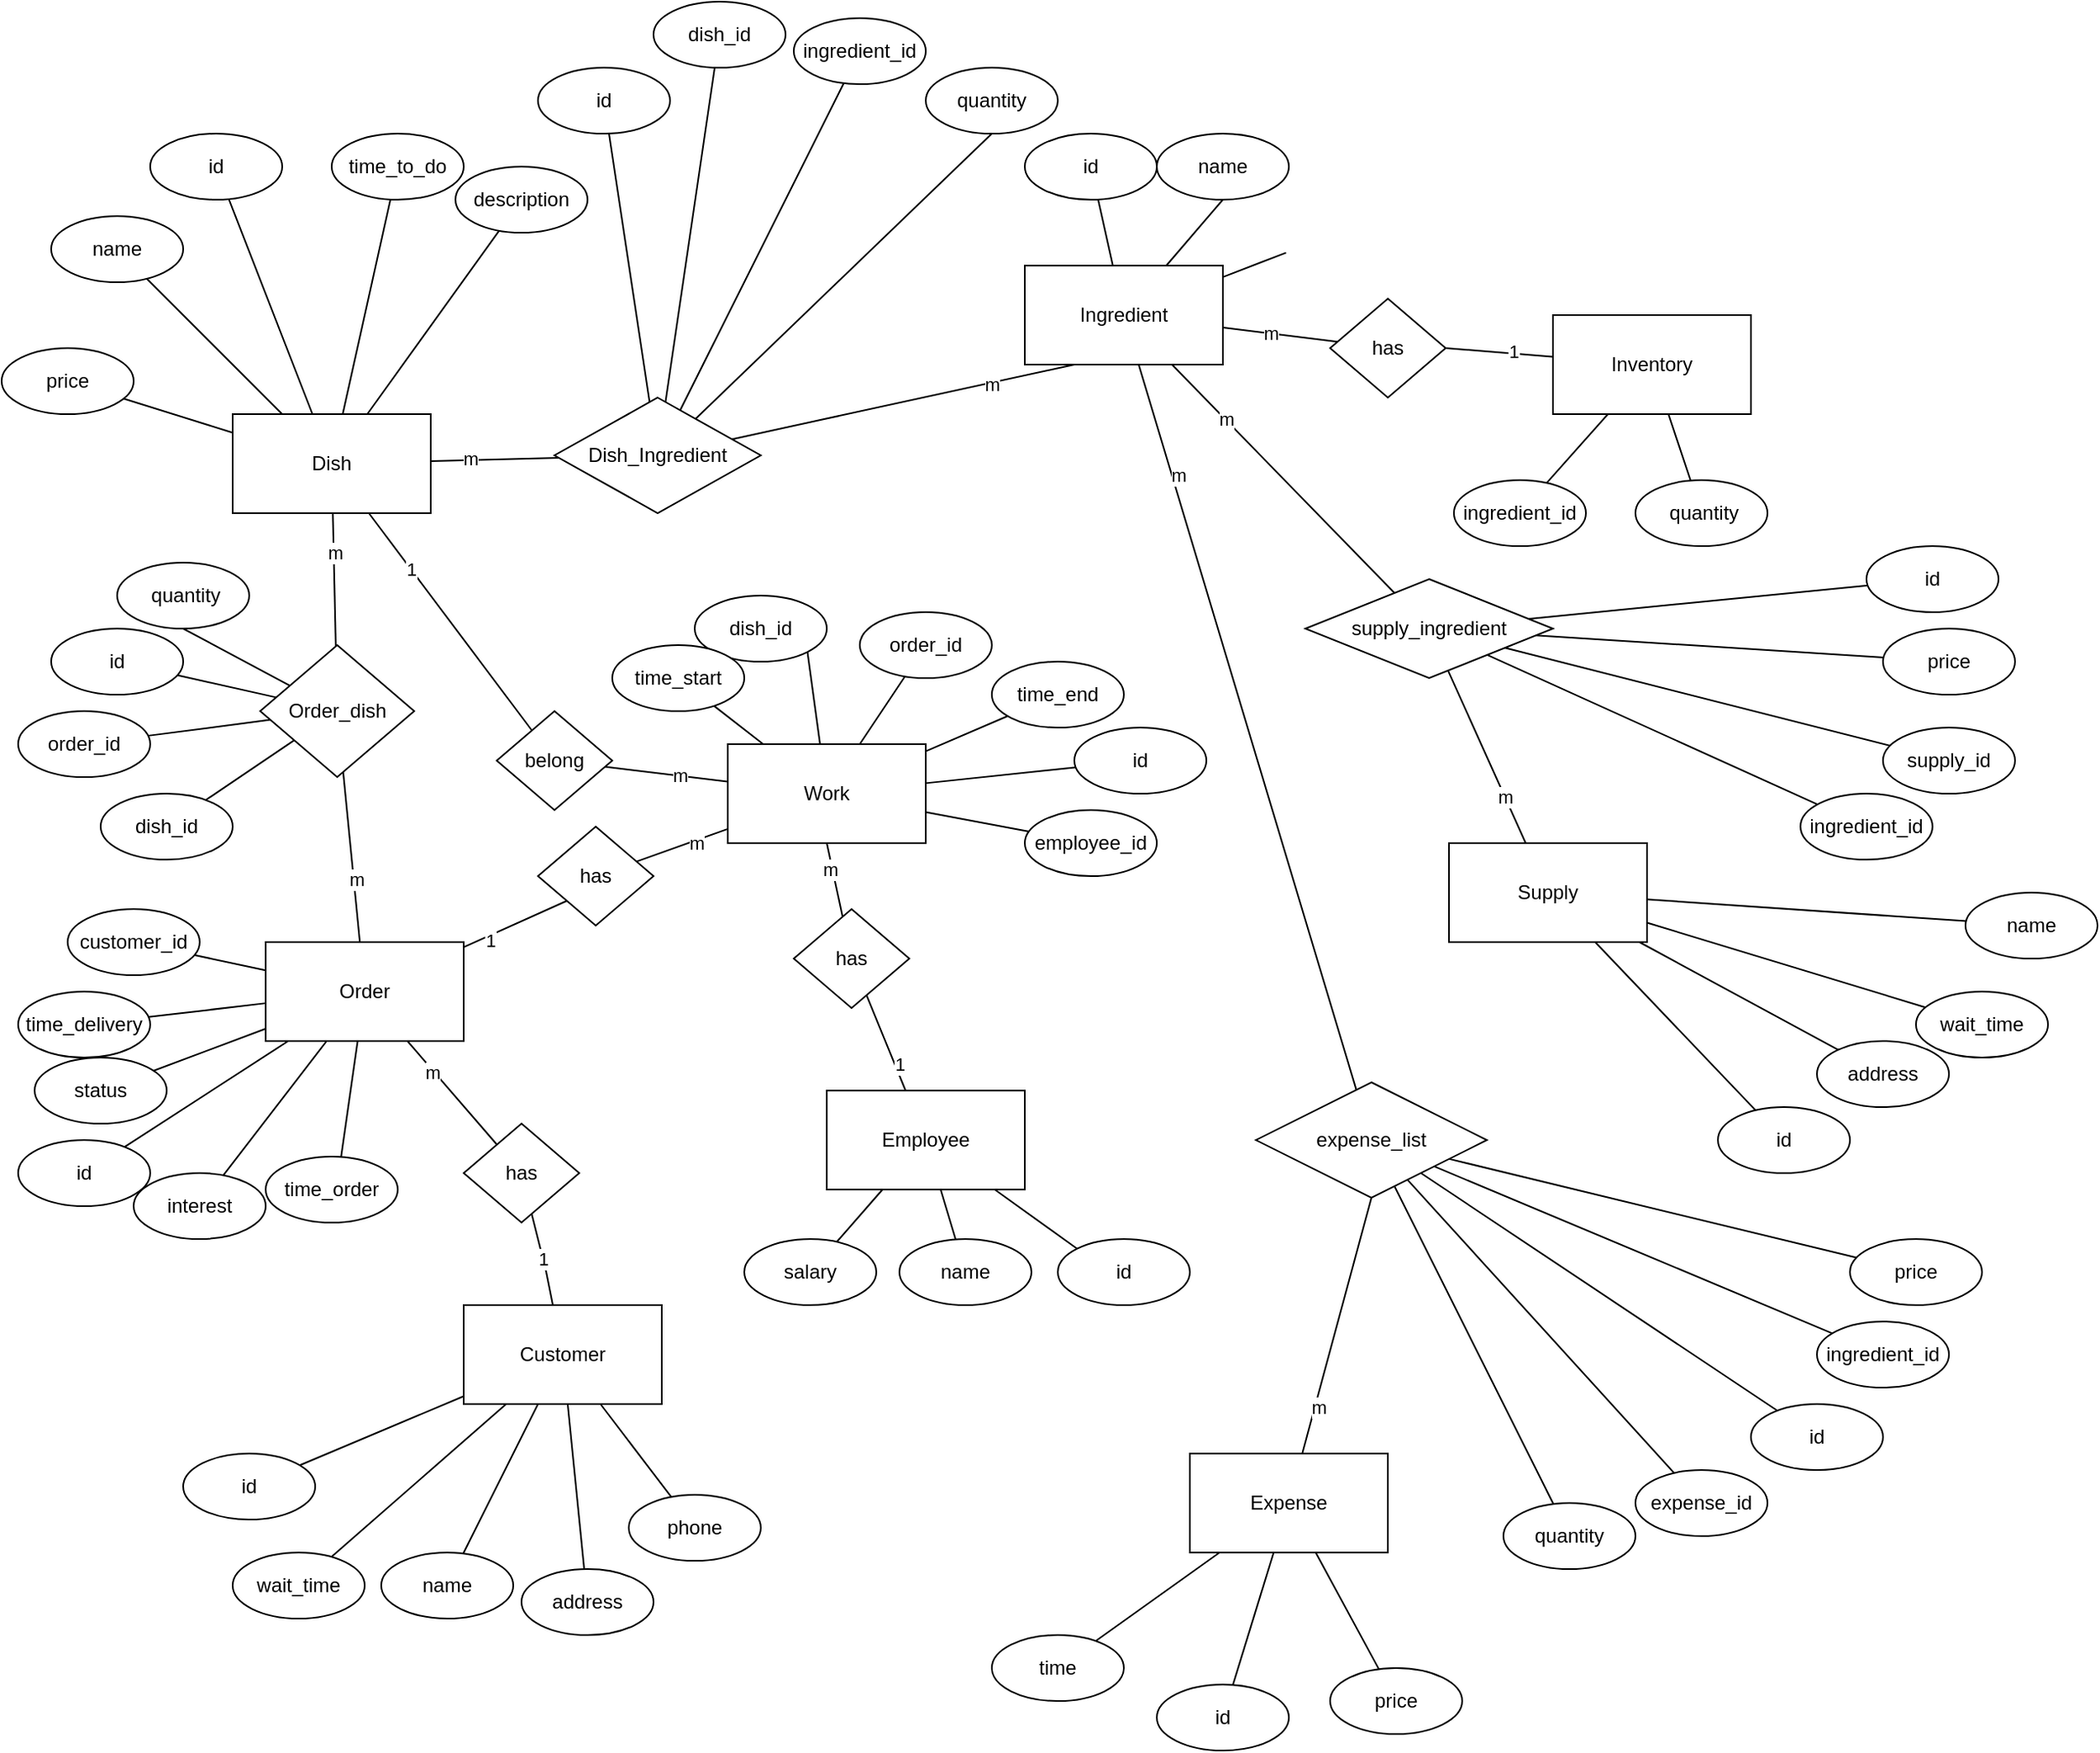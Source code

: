 <mxfile version="21.6.8" type="device">
  <diagram name="Page-1" id="Add1lkW7chN8hnwGnlHl">
    <mxGraphModel dx="1420" dy="2012" grid="1" gridSize="10" guides="1" tooltips="1" connect="1" arrows="1" fold="1" page="1" pageScale="1" pageWidth="827" pageHeight="1169" math="0" shadow="0">
      <root>
        <mxCell id="0" />
        <mxCell id="1" parent="0" />
        <mxCell id="Wv6xQdEXaRDbFcSKdc7E-5" style="rounded=0;orthogonalLoop=1;jettySize=auto;html=1;endArrow=none;endFill=0;" edge="1" parent="1" source="Wv6xQdEXaRDbFcSKdc7E-1" target="Wv6xQdEXaRDbFcSKdc7E-4">
          <mxGeometry relative="1" as="geometry" />
        </mxCell>
        <mxCell id="Wv6xQdEXaRDbFcSKdc7E-6" style="rounded=0;orthogonalLoop=1;jettySize=auto;html=1;entryX=0;entryY=0;entryDx=0;entryDy=0;endArrow=none;endFill=0;" edge="1" parent="1" source="Wv6xQdEXaRDbFcSKdc7E-1" target="Wv6xQdEXaRDbFcSKdc7E-2">
          <mxGeometry relative="1" as="geometry" />
        </mxCell>
        <mxCell id="Wv6xQdEXaRDbFcSKdc7E-7" style="rounded=0;orthogonalLoop=1;jettySize=auto;html=1;endArrow=none;endFill=0;" edge="1" parent="1" source="Wv6xQdEXaRDbFcSKdc7E-1" target="Wv6xQdEXaRDbFcSKdc7E-3">
          <mxGeometry relative="1" as="geometry" />
        </mxCell>
        <mxCell id="Wv6xQdEXaRDbFcSKdc7E-22" style="rounded=0;orthogonalLoop=1;jettySize=auto;html=1;endArrow=none;endFill=0;" edge="1" parent="1" source="Wv6xQdEXaRDbFcSKdc7E-1" target="Wv6xQdEXaRDbFcSKdc7E-21">
          <mxGeometry relative="1" as="geometry" />
        </mxCell>
        <mxCell id="Wv6xQdEXaRDbFcSKdc7E-27" value="1" style="edgeLabel;html=1;align=center;verticalAlign=middle;resizable=0;points=[];" vertex="1" connectable="0" parent="Wv6xQdEXaRDbFcSKdc7E-22">
          <mxGeometry x="-0.473" y="-2" relative="1" as="geometry">
            <mxPoint as="offset" />
          </mxGeometry>
        </mxCell>
        <mxCell id="Wv6xQdEXaRDbFcSKdc7E-1" value="Employee&lt;br&gt;" style="rounded=0;whiteSpace=wrap;html=1;" vertex="1" parent="1">
          <mxGeometry x="330" y="300" width="120" height="60" as="geometry" />
        </mxCell>
        <mxCell id="Wv6xQdEXaRDbFcSKdc7E-2" value="id" style="ellipse;whiteSpace=wrap;html=1;" vertex="1" parent="1">
          <mxGeometry x="470" y="390" width="80" height="40" as="geometry" />
        </mxCell>
        <mxCell id="Wv6xQdEXaRDbFcSKdc7E-3" value="name" style="ellipse;whiteSpace=wrap;html=1;" vertex="1" parent="1">
          <mxGeometry x="374" y="390" width="80" height="40" as="geometry" />
        </mxCell>
        <mxCell id="Wv6xQdEXaRDbFcSKdc7E-4" value="salary" style="ellipse;whiteSpace=wrap;html=1;" vertex="1" parent="1">
          <mxGeometry x="280" y="390" width="80" height="40" as="geometry" />
        </mxCell>
        <mxCell id="Wv6xQdEXaRDbFcSKdc7E-8" style="rounded=0;orthogonalLoop=1;jettySize=auto;html=1;endArrow=none;endFill=0;" edge="1" source="Wv6xQdEXaRDbFcSKdc7E-11" target="Wv6xQdEXaRDbFcSKdc7E-14" parent="1">
          <mxGeometry relative="1" as="geometry" />
        </mxCell>
        <mxCell id="Wv6xQdEXaRDbFcSKdc7E-9" style="rounded=0;orthogonalLoop=1;jettySize=auto;html=1;entryX=1;entryY=1;entryDx=0;entryDy=0;endArrow=none;endFill=0;" edge="1" source="Wv6xQdEXaRDbFcSKdc7E-11" target="Wv6xQdEXaRDbFcSKdc7E-12" parent="1">
          <mxGeometry relative="1" as="geometry" />
        </mxCell>
        <mxCell id="Wv6xQdEXaRDbFcSKdc7E-10" style="rounded=0;orthogonalLoop=1;jettySize=auto;html=1;endArrow=none;endFill=0;" edge="1" source="Wv6xQdEXaRDbFcSKdc7E-11" target="Wv6xQdEXaRDbFcSKdc7E-13" parent="1">
          <mxGeometry relative="1" as="geometry" />
        </mxCell>
        <mxCell id="Wv6xQdEXaRDbFcSKdc7E-18" style="rounded=0;orthogonalLoop=1;jettySize=auto;html=1;endArrow=none;endFill=0;" edge="1" parent="1" source="Wv6xQdEXaRDbFcSKdc7E-11" target="Wv6xQdEXaRDbFcSKdc7E-15">
          <mxGeometry relative="1" as="geometry" />
        </mxCell>
        <mxCell id="Wv6xQdEXaRDbFcSKdc7E-19" style="rounded=0;orthogonalLoop=1;jettySize=auto;html=1;endArrow=none;endFill=0;" edge="1" parent="1" source="Wv6xQdEXaRDbFcSKdc7E-11" target="Wv6xQdEXaRDbFcSKdc7E-16">
          <mxGeometry relative="1" as="geometry" />
        </mxCell>
        <mxCell id="Wv6xQdEXaRDbFcSKdc7E-20" style="rounded=0;orthogonalLoop=1;jettySize=auto;html=1;endArrow=none;endFill=0;" edge="1" parent="1" source="Wv6xQdEXaRDbFcSKdc7E-11" target="Wv6xQdEXaRDbFcSKdc7E-17">
          <mxGeometry relative="1" as="geometry" />
        </mxCell>
        <mxCell id="Wv6xQdEXaRDbFcSKdc7E-11" value="Work" style="rounded=0;whiteSpace=wrap;html=1;" vertex="1" parent="1">
          <mxGeometry x="270" y="90" width="120" height="60" as="geometry" />
        </mxCell>
        <mxCell id="Wv6xQdEXaRDbFcSKdc7E-12" value="dish_id" style="ellipse;whiteSpace=wrap;html=1;" vertex="1" parent="1">
          <mxGeometry x="250" width="80" height="40" as="geometry" />
        </mxCell>
        <mxCell id="Wv6xQdEXaRDbFcSKdc7E-13" value="employee_id" style="ellipse;whiteSpace=wrap;html=1;" vertex="1" parent="1">
          <mxGeometry x="450" y="130" width="80" height="40" as="geometry" />
        </mxCell>
        <mxCell id="Wv6xQdEXaRDbFcSKdc7E-14" value="id" style="ellipse;whiteSpace=wrap;html=1;" vertex="1" parent="1">
          <mxGeometry x="480" y="80" width="80" height="40" as="geometry" />
        </mxCell>
        <mxCell id="Wv6xQdEXaRDbFcSKdc7E-15" value="order_id" style="ellipse;whiteSpace=wrap;html=1;" vertex="1" parent="1">
          <mxGeometry x="350" y="10" width="80" height="40" as="geometry" />
        </mxCell>
        <mxCell id="Wv6xQdEXaRDbFcSKdc7E-16" value="time_start" style="ellipse;whiteSpace=wrap;html=1;" vertex="1" parent="1">
          <mxGeometry x="200" y="30" width="80" height="40" as="geometry" />
        </mxCell>
        <mxCell id="Wv6xQdEXaRDbFcSKdc7E-17" value="time_end" style="ellipse;whiteSpace=wrap;html=1;" vertex="1" parent="1">
          <mxGeometry x="430" y="40" width="80" height="40" as="geometry" />
        </mxCell>
        <mxCell id="Wv6xQdEXaRDbFcSKdc7E-23" style="rounded=0;orthogonalLoop=1;jettySize=auto;html=1;entryX=0.5;entryY=1;entryDx=0;entryDy=0;endArrow=none;endFill=0;" edge="1" parent="1" source="Wv6xQdEXaRDbFcSKdc7E-21" target="Wv6xQdEXaRDbFcSKdc7E-11">
          <mxGeometry relative="1" as="geometry" />
        </mxCell>
        <mxCell id="Wv6xQdEXaRDbFcSKdc7E-26" value="m" style="edgeLabel;html=1;align=center;verticalAlign=middle;resizable=0;points=[];" vertex="1" connectable="0" parent="Wv6xQdEXaRDbFcSKdc7E-23">
          <mxGeometry x="0.286" y="2" relative="1" as="geometry">
            <mxPoint as="offset" />
          </mxGeometry>
        </mxCell>
        <mxCell id="Wv6xQdEXaRDbFcSKdc7E-21" value="has" style="rhombus;whiteSpace=wrap;html=1;" vertex="1" parent="1">
          <mxGeometry x="310" y="190" width="70" height="60" as="geometry" />
        </mxCell>
        <mxCell id="Wv6xQdEXaRDbFcSKdc7E-36" style="rounded=0;orthogonalLoop=1;jettySize=auto;html=1;endArrow=none;endFill=0;" edge="1" parent="1" source="Wv6xQdEXaRDbFcSKdc7E-28" target="Wv6xQdEXaRDbFcSKdc7E-30">
          <mxGeometry relative="1" as="geometry" />
        </mxCell>
        <mxCell id="Wv6xQdEXaRDbFcSKdc7E-37" style="rounded=0;orthogonalLoop=1;jettySize=auto;html=1;endArrow=none;endFill=0;" edge="1" parent="1" source="Wv6xQdEXaRDbFcSKdc7E-28" target="Wv6xQdEXaRDbFcSKdc7E-32">
          <mxGeometry relative="1" as="geometry" />
        </mxCell>
        <mxCell id="Wv6xQdEXaRDbFcSKdc7E-38" style="rounded=0;orthogonalLoop=1;jettySize=auto;html=1;endArrow=none;endFill=0;" edge="1" parent="1" source="Wv6xQdEXaRDbFcSKdc7E-28" target="Wv6xQdEXaRDbFcSKdc7E-31">
          <mxGeometry relative="1" as="geometry" />
        </mxCell>
        <mxCell id="Wv6xQdEXaRDbFcSKdc7E-39" style="rounded=0;orthogonalLoop=1;jettySize=auto;html=1;endArrow=none;endFill=0;" edge="1" parent="1" source="Wv6xQdEXaRDbFcSKdc7E-28" target="Wv6xQdEXaRDbFcSKdc7E-29">
          <mxGeometry relative="1" as="geometry" />
        </mxCell>
        <mxCell id="Wv6xQdEXaRDbFcSKdc7E-40" style="rounded=0;orthogonalLoop=1;jettySize=auto;html=1;endArrow=none;endFill=0;" edge="1" parent="1" source="Wv6xQdEXaRDbFcSKdc7E-28" target="Wv6xQdEXaRDbFcSKdc7E-34">
          <mxGeometry relative="1" as="geometry" />
        </mxCell>
        <mxCell id="Wv6xQdEXaRDbFcSKdc7E-41" style="rounded=0;orthogonalLoop=1;jettySize=auto;html=1;entryX=0.5;entryY=1;entryDx=0;entryDy=0;endArrow=none;endFill=0;" edge="1" parent="1" source="Wv6xQdEXaRDbFcSKdc7E-28" target="Wv6xQdEXaRDbFcSKdc7E-33">
          <mxGeometry relative="1" as="geometry" />
        </mxCell>
        <mxCell id="Wv6xQdEXaRDbFcSKdc7E-42" style="rounded=0;orthogonalLoop=1;jettySize=auto;html=1;entryX=0;entryY=1;entryDx=0;entryDy=0;endArrow=none;endFill=0;" edge="1" parent="1" source="Wv6xQdEXaRDbFcSKdc7E-28" target="Wv6xQdEXaRDbFcSKdc7E-35">
          <mxGeometry relative="1" as="geometry" />
        </mxCell>
        <mxCell id="Wv6xQdEXaRDbFcSKdc7E-44" value="1" style="edgeLabel;html=1;align=center;verticalAlign=middle;resizable=0;points=[];" vertex="1" connectable="0" parent="Wv6xQdEXaRDbFcSKdc7E-42">
          <mxGeometry x="-0.536" y="-2" relative="1" as="geometry">
            <mxPoint as="offset" />
          </mxGeometry>
        </mxCell>
        <mxCell id="Wv6xQdEXaRDbFcSKdc7E-28" value="Order" style="rounded=0;whiteSpace=wrap;html=1;" vertex="1" parent="1">
          <mxGeometry x="-10" y="210" width="120" height="60" as="geometry" />
        </mxCell>
        <mxCell id="Wv6xQdEXaRDbFcSKdc7E-29" value="id" style="ellipse;whiteSpace=wrap;html=1;" vertex="1" parent="1">
          <mxGeometry x="-160" y="330" width="80" height="40" as="geometry" />
        </mxCell>
        <mxCell id="Wv6xQdEXaRDbFcSKdc7E-30" value="customer_id" style="ellipse;whiteSpace=wrap;html=1;" vertex="1" parent="1">
          <mxGeometry x="-130" y="190" width="80" height="40" as="geometry" />
        </mxCell>
        <mxCell id="Wv6xQdEXaRDbFcSKdc7E-31" value="status" style="ellipse;whiteSpace=wrap;html=1;" vertex="1" parent="1">
          <mxGeometry x="-150" y="280" width="80" height="40" as="geometry" />
        </mxCell>
        <mxCell id="Wv6xQdEXaRDbFcSKdc7E-32" value="time_delivery" style="ellipse;whiteSpace=wrap;html=1;" vertex="1" parent="1">
          <mxGeometry x="-160" y="240" width="80" height="40" as="geometry" />
        </mxCell>
        <mxCell id="Wv6xQdEXaRDbFcSKdc7E-33" value="time_order" style="ellipse;whiteSpace=wrap;html=1;" vertex="1" parent="1">
          <mxGeometry x="-10" y="340" width="80" height="40" as="geometry" />
        </mxCell>
        <mxCell id="Wv6xQdEXaRDbFcSKdc7E-34" value="interest" style="ellipse;whiteSpace=wrap;html=1;" vertex="1" parent="1">
          <mxGeometry x="-90" y="350" width="80" height="40" as="geometry" />
        </mxCell>
        <mxCell id="Wv6xQdEXaRDbFcSKdc7E-43" style="rounded=0;orthogonalLoop=1;jettySize=auto;html=1;endArrow=none;endFill=0;" edge="1" parent="1" source="Wv6xQdEXaRDbFcSKdc7E-35" target="Wv6xQdEXaRDbFcSKdc7E-11">
          <mxGeometry relative="1" as="geometry" />
        </mxCell>
        <mxCell id="Wv6xQdEXaRDbFcSKdc7E-45" value="m" style="edgeLabel;html=1;align=center;verticalAlign=middle;resizable=0;points=[];" vertex="1" connectable="0" parent="Wv6xQdEXaRDbFcSKdc7E-43">
          <mxGeometry x="0.292" y="-1" relative="1" as="geometry">
            <mxPoint as="offset" />
          </mxGeometry>
        </mxCell>
        <mxCell id="Wv6xQdEXaRDbFcSKdc7E-35" value="has" style="rhombus;whiteSpace=wrap;html=1;" vertex="1" parent="1">
          <mxGeometry x="155" y="140" width="70" height="60" as="geometry" />
        </mxCell>
        <mxCell id="Wv6xQdEXaRDbFcSKdc7E-57" style="rounded=0;orthogonalLoop=1;jettySize=auto;html=1;endArrow=none;endFill=0;" edge="1" parent="1" source="Wv6xQdEXaRDbFcSKdc7E-46" target="Wv6xQdEXaRDbFcSKdc7E-54">
          <mxGeometry relative="1" as="geometry" />
        </mxCell>
        <mxCell id="Wv6xQdEXaRDbFcSKdc7E-58" style="rounded=0;orthogonalLoop=1;jettySize=auto;html=1;endArrow=none;endFill=0;" edge="1" parent="1" source="Wv6xQdEXaRDbFcSKdc7E-46" target="Wv6xQdEXaRDbFcSKdc7E-53">
          <mxGeometry relative="1" as="geometry" />
        </mxCell>
        <mxCell id="Wv6xQdEXaRDbFcSKdc7E-59" style="rounded=0;orthogonalLoop=1;jettySize=auto;html=1;endArrow=none;endFill=0;" edge="1" parent="1" source="Wv6xQdEXaRDbFcSKdc7E-46" target="Wv6xQdEXaRDbFcSKdc7E-52">
          <mxGeometry relative="1" as="geometry" />
        </mxCell>
        <mxCell id="Wv6xQdEXaRDbFcSKdc7E-60" style="rounded=0;orthogonalLoop=1;jettySize=auto;html=1;endArrow=none;endFill=0;" edge="1" parent="1" source="Wv6xQdEXaRDbFcSKdc7E-46" target="Wv6xQdEXaRDbFcSKdc7E-56">
          <mxGeometry relative="1" as="geometry" />
        </mxCell>
        <mxCell id="Wv6xQdEXaRDbFcSKdc7E-61" style="rounded=0;orthogonalLoop=1;jettySize=auto;html=1;endArrow=none;endFill=0;" edge="1" parent="1" source="Wv6xQdEXaRDbFcSKdc7E-46" target="Wv6xQdEXaRDbFcSKdc7E-55">
          <mxGeometry relative="1" as="geometry" />
        </mxCell>
        <mxCell id="Wv6xQdEXaRDbFcSKdc7E-46" value="Dish" style="rounded=0;whiteSpace=wrap;html=1;" vertex="1" parent="1">
          <mxGeometry x="-30" y="-110" width="120" height="60" as="geometry" />
        </mxCell>
        <mxCell id="Wv6xQdEXaRDbFcSKdc7E-48" style="rounded=0;orthogonalLoop=1;jettySize=auto;html=1;endArrow=none;endFill=0;" edge="1" parent="1" source="Wv6xQdEXaRDbFcSKdc7E-47" target="Wv6xQdEXaRDbFcSKdc7E-11">
          <mxGeometry relative="1" as="geometry" />
        </mxCell>
        <mxCell id="Wv6xQdEXaRDbFcSKdc7E-51" value="m" style="edgeLabel;html=1;align=center;verticalAlign=middle;resizable=0;points=[];" vertex="1" connectable="0" parent="Wv6xQdEXaRDbFcSKdc7E-48">
          <mxGeometry x="0.219" relative="1" as="geometry">
            <mxPoint as="offset" />
          </mxGeometry>
        </mxCell>
        <mxCell id="Wv6xQdEXaRDbFcSKdc7E-49" style="rounded=0;orthogonalLoop=1;jettySize=auto;html=1;endArrow=none;endFill=0;" edge="1" parent="1" source="Wv6xQdEXaRDbFcSKdc7E-47" target="Wv6xQdEXaRDbFcSKdc7E-46">
          <mxGeometry relative="1" as="geometry" />
        </mxCell>
        <mxCell id="Wv6xQdEXaRDbFcSKdc7E-50" value="1" style="edgeLabel;html=1;align=center;verticalAlign=middle;resizable=0;points=[];" vertex="1" connectable="0" parent="Wv6xQdEXaRDbFcSKdc7E-49">
          <mxGeometry x="0.493" relative="1" as="geometry">
            <mxPoint as="offset" />
          </mxGeometry>
        </mxCell>
        <mxCell id="Wv6xQdEXaRDbFcSKdc7E-47" value="belong" style="rhombus;whiteSpace=wrap;html=1;" vertex="1" parent="1">
          <mxGeometry x="130" y="70" width="70" height="60" as="geometry" />
        </mxCell>
        <mxCell id="Wv6xQdEXaRDbFcSKdc7E-52" value="id" style="ellipse;whiteSpace=wrap;html=1;" vertex="1" parent="1">
          <mxGeometry x="-80" y="-280" width="80" height="40" as="geometry" />
        </mxCell>
        <mxCell id="Wv6xQdEXaRDbFcSKdc7E-53" value="name" style="ellipse;whiteSpace=wrap;html=1;" vertex="1" parent="1">
          <mxGeometry x="-140" y="-230" width="80" height="40" as="geometry" />
        </mxCell>
        <mxCell id="Wv6xQdEXaRDbFcSKdc7E-54" value="price" style="ellipse;whiteSpace=wrap;html=1;" vertex="1" parent="1">
          <mxGeometry x="-170" y="-150" width="80" height="40" as="geometry" />
        </mxCell>
        <mxCell id="Wv6xQdEXaRDbFcSKdc7E-55" value="description" style="ellipse;whiteSpace=wrap;html=1;" vertex="1" parent="1">
          <mxGeometry x="105" y="-260" width="80" height="40" as="geometry" />
        </mxCell>
        <mxCell id="Wv6xQdEXaRDbFcSKdc7E-56" value="time_to_do" style="ellipse;whiteSpace=wrap;html=1;" vertex="1" parent="1">
          <mxGeometry x="30" y="-280" width="80" height="40" as="geometry" />
        </mxCell>
        <mxCell id="Wv6xQdEXaRDbFcSKdc7E-63" style="rounded=0;orthogonalLoop=1;jettySize=auto;html=1;endArrow=none;endFill=0;" edge="1" parent="1" source="Wv6xQdEXaRDbFcSKdc7E-62" target="Wv6xQdEXaRDbFcSKdc7E-46">
          <mxGeometry relative="1" as="geometry" />
        </mxCell>
        <mxCell id="Wv6xQdEXaRDbFcSKdc7E-65" value="m" style="edgeLabel;html=1;align=center;verticalAlign=middle;resizable=0;points=[];" vertex="1" connectable="0" parent="Wv6xQdEXaRDbFcSKdc7E-63">
          <mxGeometry x="0.417" y="-1" relative="1" as="geometry">
            <mxPoint as="offset" />
          </mxGeometry>
        </mxCell>
        <mxCell id="Wv6xQdEXaRDbFcSKdc7E-64" style="rounded=0;orthogonalLoop=1;jettySize=auto;html=1;endArrow=none;endFill=0;" edge="1" parent="1" source="Wv6xQdEXaRDbFcSKdc7E-62" target="Wv6xQdEXaRDbFcSKdc7E-28">
          <mxGeometry relative="1" as="geometry" />
        </mxCell>
        <mxCell id="Wv6xQdEXaRDbFcSKdc7E-66" value="m" style="edgeLabel;html=1;align=center;verticalAlign=middle;resizable=0;points=[];" vertex="1" connectable="0" parent="Wv6xQdEXaRDbFcSKdc7E-64">
          <mxGeometry x="0.257" y="1" relative="1" as="geometry">
            <mxPoint as="offset" />
          </mxGeometry>
        </mxCell>
        <mxCell id="Wv6xQdEXaRDbFcSKdc7E-72" style="rounded=0;orthogonalLoop=1;jettySize=auto;html=1;entryX=0.5;entryY=1;entryDx=0;entryDy=0;endArrow=none;endFill=0;" edge="1" parent="1" source="Wv6xQdEXaRDbFcSKdc7E-62" target="Wv6xQdEXaRDbFcSKdc7E-71">
          <mxGeometry relative="1" as="geometry" />
        </mxCell>
        <mxCell id="Wv6xQdEXaRDbFcSKdc7E-73" style="rounded=0;orthogonalLoop=1;jettySize=auto;html=1;endArrow=none;endFill=0;" edge="1" parent="1" source="Wv6xQdEXaRDbFcSKdc7E-62" target="Wv6xQdEXaRDbFcSKdc7E-69">
          <mxGeometry relative="1" as="geometry" />
        </mxCell>
        <mxCell id="Wv6xQdEXaRDbFcSKdc7E-74" style="rounded=0;orthogonalLoop=1;jettySize=auto;html=1;endArrow=none;endFill=0;" edge="1" parent="1" source="Wv6xQdEXaRDbFcSKdc7E-62" target="Wv6xQdEXaRDbFcSKdc7E-70">
          <mxGeometry relative="1" as="geometry" />
        </mxCell>
        <mxCell id="Wv6xQdEXaRDbFcSKdc7E-75" style="rounded=0;orthogonalLoop=1;jettySize=auto;html=1;endArrow=none;endFill=0;" edge="1" parent="1" source="Wv6xQdEXaRDbFcSKdc7E-62" target="Wv6xQdEXaRDbFcSKdc7E-68">
          <mxGeometry relative="1" as="geometry" />
        </mxCell>
        <mxCell id="Wv6xQdEXaRDbFcSKdc7E-62" value="Order_dish" style="rhombus;whiteSpace=wrap;html=1;" vertex="1" parent="1">
          <mxGeometry x="-13.33" y="30" width="93.33" height="80" as="geometry" />
        </mxCell>
        <mxCell id="Wv6xQdEXaRDbFcSKdc7E-68" value="id" style="ellipse;whiteSpace=wrap;html=1;" vertex="1" parent="1">
          <mxGeometry x="-140" y="20" width="80" height="40" as="geometry" />
        </mxCell>
        <mxCell id="Wv6xQdEXaRDbFcSKdc7E-69" value="order_id" style="ellipse;whiteSpace=wrap;html=1;" vertex="1" parent="1">
          <mxGeometry x="-160" y="70" width="80" height="40" as="geometry" />
        </mxCell>
        <mxCell id="Wv6xQdEXaRDbFcSKdc7E-70" value="dish_id" style="ellipse;whiteSpace=wrap;html=1;" vertex="1" parent="1">
          <mxGeometry x="-110" y="120" width="80" height="40" as="geometry" />
        </mxCell>
        <mxCell id="Wv6xQdEXaRDbFcSKdc7E-71" value="&amp;nbsp;quantity" style="ellipse;whiteSpace=wrap;html=1;" vertex="1" parent="1">
          <mxGeometry x="-100" y="-20" width="80" height="40" as="geometry" />
        </mxCell>
        <mxCell id="Wv6xQdEXaRDbFcSKdc7E-84" value="1" style="rounded=0;orthogonalLoop=1;jettySize=auto;html=1;endArrow=none;endFill=0;" edge="1" parent="1" source="Wv6xQdEXaRDbFcSKdc7E-77" target="Wv6xQdEXaRDbFcSKdc7E-83">
          <mxGeometry relative="1" as="geometry">
            <Array as="points">
              <mxPoint x="160" y="410" />
            </Array>
          </mxGeometry>
        </mxCell>
        <mxCell id="Wv6xQdEXaRDbFcSKdc7E-88" style="rounded=0;orthogonalLoop=1;jettySize=auto;html=1;endArrow=none;endFill=0;" edge="1" parent="1" source="Wv6xQdEXaRDbFcSKdc7E-77" target="Wv6xQdEXaRDbFcSKdc7E-80">
          <mxGeometry relative="1" as="geometry" />
        </mxCell>
        <mxCell id="Wv6xQdEXaRDbFcSKdc7E-89" style="rounded=0;orthogonalLoop=1;jettySize=auto;html=1;endArrow=none;endFill=0;" edge="1" parent="1" source="Wv6xQdEXaRDbFcSKdc7E-77" target="Wv6xQdEXaRDbFcSKdc7E-81">
          <mxGeometry relative="1" as="geometry" />
        </mxCell>
        <mxCell id="Wv6xQdEXaRDbFcSKdc7E-90" style="rounded=0;orthogonalLoop=1;jettySize=auto;html=1;endArrow=none;endFill=0;" edge="1" parent="1" source="Wv6xQdEXaRDbFcSKdc7E-77" target="Wv6xQdEXaRDbFcSKdc7E-79">
          <mxGeometry relative="1" as="geometry" />
        </mxCell>
        <mxCell id="Wv6xQdEXaRDbFcSKdc7E-91" style="rounded=0;orthogonalLoop=1;jettySize=auto;html=1;endArrow=none;endFill=0;" edge="1" parent="1" source="Wv6xQdEXaRDbFcSKdc7E-77" target="Wv6xQdEXaRDbFcSKdc7E-82">
          <mxGeometry relative="1" as="geometry" />
        </mxCell>
        <mxCell id="Wv6xQdEXaRDbFcSKdc7E-92" style="rounded=0;orthogonalLoop=1;jettySize=auto;html=1;endArrow=none;endFill=0;" edge="1" parent="1" source="Wv6xQdEXaRDbFcSKdc7E-77" target="Wv6xQdEXaRDbFcSKdc7E-78">
          <mxGeometry relative="1" as="geometry" />
        </mxCell>
        <mxCell id="Wv6xQdEXaRDbFcSKdc7E-77" value="Customer" style="rounded=0;whiteSpace=wrap;html=1;" vertex="1" parent="1">
          <mxGeometry x="110" y="430" width="120" height="60" as="geometry" />
        </mxCell>
        <mxCell id="Wv6xQdEXaRDbFcSKdc7E-78" value="id" style="ellipse;whiteSpace=wrap;html=1;" vertex="1" parent="1">
          <mxGeometry x="-60" y="520" width="80" height="40" as="geometry" />
        </mxCell>
        <mxCell id="Wv6xQdEXaRDbFcSKdc7E-79" value="name" style="ellipse;whiteSpace=wrap;html=1;" vertex="1" parent="1">
          <mxGeometry x="60" y="580" width="80" height="40" as="geometry" />
        </mxCell>
        <mxCell id="Wv6xQdEXaRDbFcSKdc7E-80" value="address" style="ellipse;whiteSpace=wrap;html=1;" vertex="1" parent="1">
          <mxGeometry x="145" y="590" width="80" height="40" as="geometry" />
        </mxCell>
        <mxCell id="Wv6xQdEXaRDbFcSKdc7E-81" value="phone" style="ellipse;whiteSpace=wrap;html=1;" vertex="1" parent="1">
          <mxGeometry x="210" y="545" width="80" height="40" as="geometry" />
        </mxCell>
        <mxCell id="Wv6xQdEXaRDbFcSKdc7E-82" value="wait_time" style="ellipse;whiteSpace=wrap;html=1;" vertex="1" parent="1">
          <mxGeometry x="-30" y="580" width="80" height="40" as="geometry" />
        </mxCell>
        <mxCell id="Wv6xQdEXaRDbFcSKdc7E-85" style="rounded=0;orthogonalLoop=1;jettySize=auto;html=1;endArrow=none;endFill=0;" edge="1" parent="1" source="Wv6xQdEXaRDbFcSKdc7E-83" target="Wv6xQdEXaRDbFcSKdc7E-28">
          <mxGeometry relative="1" as="geometry" />
        </mxCell>
        <mxCell id="Wv6xQdEXaRDbFcSKdc7E-86" value="m" style="edgeLabel;html=1;align=center;verticalAlign=middle;resizable=0;points=[];" vertex="1" connectable="0" parent="Wv6xQdEXaRDbFcSKdc7E-85">
          <mxGeometry x="0.434" relative="1" as="geometry">
            <mxPoint y="1" as="offset" />
          </mxGeometry>
        </mxCell>
        <mxCell id="Wv6xQdEXaRDbFcSKdc7E-83" value="has" style="rhombus;whiteSpace=wrap;html=1;" vertex="1" parent="1">
          <mxGeometry x="110" y="320" width="70" height="60" as="geometry" />
        </mxCell>
        <mxCell id="Wv6xQdEXaRDbFcSKdc7E-98" style="rounded=0;orthogonalLoop=1;jettySize=auto;html=1;entryX=0.25;entryY=1;entryDx=0;entryDy=0;endArrow=none;endFill=0;" edge="1" parent="1" source="Wv6xQdEXaRDbFcSKdc7E-93" target="Wv6xQdEXaRDbFcSKdc7E-94">
          <mxGeometry relative="1" as="geometry" />
        </mxCell>
        <mxCell id="Wv6xQdEXaRDbFcSKdc7E-103" value="m" style="edgeLabel;html=1;align=center;verticalAlign=middle;resizable=0;points=[];" vertex="1" connectable="0" parent="Wv6xQdEXaRDbFcSKdc7E-98">
          <mxGeometry x="0.513" y="-1" relative="1" as="geometry">
            <mxPoint as="offset" />
          </mxGeometry>
        </mxCell>
        <mxCell id="Wv6xQdEXaRDbFcSKdc7E-99" style="rounded=0;orthogonalLoop=1;jettySize=auto;html=1;endArrow=none;endFill=0;" edge="1" parent="1" source="Wv6xQdEXaRDbFcSKdc7E-93" target="Wv6xQdEXaRDbFcSKdc7E-46">
          <mxGeometry relative="1" as="geometry" />
        </mxCell>
        <mxCell id="Wv6xQdEXaRDbFcSKdc7E-104" value="m" style="edgeLabel;html=1;align=center;verticalAlign=middle;resizable=0;points=[];" vertex="1" connectable="0" parent="Wv6xQdEXaRDbFcSKdc7E-99">
          <mxGeometry x="0.38" y="-1" relative="1" as="geometry">
            <mxPoint as="offset" />
          </mxGeometry>
        </mxCell>
        <mxCell id="Wv6xQdEXaRDbFcSKdc7E-109" style="rounded=0;orthogonalLoop=1;jettySize=auto;html=1;endArrow=none;endFill=0;" edge="1" parent="1" source="Wv6xQdEXaRDbFcSKdc7E-93" target="Wv6xQdEXaRDbFcSKdc7E-105">
          <mxGeometry relative="1" as="geometry" />
        </mxCell>
        <mxCell id="Wv6xQdEXaRDbFcSKdc7E-110" style="rounded=0;orthogonalLoop=1;jettySize=auto;html=1;endArrow=none;endFill=0;" edge="1" parent="1" source="Wv6xQdEXaRDbFcSKdc7E-93" target="Wv6xQdEXaRDbFcSKdc7E-106">
          <mxGeometry relative="1" as="geometry" />
        </mxCell>
        <mxCell id="Wv6xQdEXaRDbFcSKdc7E-111" style="rounded=0;orthogonalLoop=1;jettySize=auto;html=1;endArrow=none;endFill=0;" edge="1" parent="1" source="Wv6xQdEXaRDbFcSKdc7E-93" target="Wv6xQdEXaRDbFcSKdc7E-107">
          <mxGeometry relative="1" as="geometry" />
        </mxCell>
        <mxCell id="Wv6xQdEXaRDbFcSKdc7E-112" style="rounded=0;orthogonalLoop=1;jettySize=auto;html=1;entryX=0.5;entryY=1;entryDx=0;entryDy=0;endArrow=none;endFill=0;" edge="1" parent="1" source="Wv6xQdEXaRDbFcSKdc7E-93" target="Wv6xQdEXaRDbFcSKdc7E-108">
          <mxGeometry relative="1" as="geometry" />
        </mxCell>
        <mxCell id="Wv6xQdEXaRDbFcSKdc7E-93" value="Dish_Ingredient" style="rhombus;whiteSpace=wrap;html=1;" vertex="1" parent="1">
          <mxGeometry x="165" y="-120" width="125" height="70" as="geometry" />
        </mxCell>
        <mxCell id="Wv6xQdEXaRDbFcSKdc7E-100" style="rounded=0;orthogonalLoop=1;jettySize=auto;html=1;endArrow=none;endFill=0;" edge="1" parent="1" source="Wv6xQdEXaRDbFcSKdc7E-94" target="Wv6xQdEXaRDbFcSKdc7E-95">
          <mxGeometry relative="1" as="geometry" />
        </mxCell>
        <mxCell id="Wv6xQdEXaRDbFcSKdc7E-101" style="rounded=0;orthogonalLoop=1;jettySize=auto;html=1;entryX=0.5;entryY=1;entryDx=0;entryDy=0;endArrow=none;endFill=0;" edge="1" parent="1" source="Wv6xQdEXaRDbFcSKdc7E-94" target="Wv6xQdEXaRDbFcSKdc7E-97">
          <mxGeometry relative="1" as="geometry" />
        </mxCell>
        <mxCell id="Wv6xQdEXaRDbFcSKdc7E-102" style="rounded=0;orthogonalLoop=1;jettySize=auto;html=1;endArrow=none;endFill=0;" edge="1" parent="1" source="Wv6xQdEXaRDbFcSKdc7E-94">
          <mxGeometry relative="1" as="geometry">
            <mxPoint x="608.295" y="-207.806" as="targetPoint" />
          </mxGeometry>
        </mxCell>
        <mxCell id="Wv6xQdEXaRDbFcSKdc7E-140" style="rounded=0;orthogonalLoop=1;jettySize=auto;html=1;endArrow=none;endFill=0;" edge="1" parent="1" source="Wv6xQdEXaRDbFcSKdc7E-94" target="Wv6xQdEXaRDbFcSKdc7E-122">
          <mxGeometry relative="1" as="geometry" />
        </mxCell>
        <mxCell id="Wv6xQdEXaRDbFcSKdc7E-146" value="m" style="edgeLabel;html=1;align=center;verticalAlign=middle;resizable=0;points=[];" vertex="1" connectable="0" parent="Wv6xQdEXaRDbFcSKdc7E-140">
          <mxGeometry x="-0.523" y="1" relative="1" as="geometry">
            <mxPoint as="offset" />
          </mxGeometry>
        </mxCell>
        <mxCell id="Wv6xQdEXaRDbFcSKdc7E-94" value="Ingredient" style="rounded=0;whiteSpace=wrap;html=1;" vertex="1" parent="1">
          <mxGeometry x="450" y="-200" width="120" height="60" as="geometry" />
        </mxCell>
        <mxCell id="Wv6xQdEXaRDbFcSKdc7E-95" value="id" style="ellipse;whiteSpace=wrap;html=1;" vertex="1" parent="1">
          <mxGeometry x="450" y="-280" width="80" height="40" as="geometry" />
        </mxCell>
        <mxCell id="Wv6xQdEXaRDbFcSKdc7E-97" value="name" style="ellipse;whiteSpace=wrap;html=1;" vertex="1" parent="1">
          <mxGeometry x="530" y="-280" width="80" height="40" as="geometry" />
        </mxCell>
        <mxCell id="Wv6xQdEXaRDbFcSKdc7E-105" value="id" style="ellipse;whiteSpace=wrap;html=1;" vertex="1" parent="1">
          <mxGeometry x="155" y="-320" width="80" height="40" as="geometry" />
        </mxCell>
        <mxCell id="Wv6xQdEXaRDbFcSKdc7E-106" value="dish_id" style="ellipse;whiteSpace=wrap;html=1;" vertex="1" parent="1">
          <mxGeometry x="225" y="-360" width="80" height="40" as="geometry" />
        </mxCell>
        <mxCell id="Wv6xQdEXaRDbFcSKdc7E-107" value="ingredient_id" style="ellipse;whiteSpace=wrap;html=1;" vertex="1" parent="1">
          <mxGeometry x="310" y="-350" width="80" height="40" as="geometry" />
        </mxCell>
        <mxCell id="Wv6xQdEXaRDbFcSKdc7E-108" value="quantity" style="ellipse;whiteSpace=wrap;html=1;" vertex="1" parent="1">
          <mxGeometry x="390" y="-320" width="80" height="40" as="geometry" />
        </mxCell>
        <mxCell id="Wv6xQdEXaRDbFcSKdc7E-116" style="rounded=0;orthogonalLoop=1;jettySize=auto;html=1;endArrow=none;endFill=0;" edge="1" parent="1" source="Wv6xQdEXaRDbFcSKdc7E-113" target="Wv6xQdEXaRDbFcSKdc7E-94">
          <mxGeometry relative="1" as="geometry" />
        </mxCell>
        <mxCell id="Wv6xQdEXaRDbFcSKdc7E-148" value="m" style="edgeLabel;html=1;align=center;verticalAlign=middle;resizable=0;points=[];" vertex="1" connectable="0" parent="Wv6xQdEXaRDbFcSKdc7E-116">
          <mxGeometry x="0.17" relative="1" as="geometry">
            <mxPoint as="offset" />
          </mxGeometry>
        </mxCell>
        <mxCell id="Wv6xQdEXaRDbFcSKdc7E-113" value="has" style="rhombus;whiteSpace=wrap;html=1;" vertex="1" parent="1">
          <mxGeometry x="635" y="-180" width="70" height="60" as="geometry" />
        </mxCell>
        <mxCell id="Wv6xQdEXaRDbFcSKdc7E-115" style="rounded=0;orthogonalLoop=1;jettySize=auto;html=1;entryX=1;entryY=0.5;entryDx=0;entryDy=0;endArrow=none;endFill=0;" edge="1" parent="1" source="Wv6xQdEXaRDbFcSKdc7E-114" target="Wv6xQdEXaRDbFcSKdc7E-113">
          <mxGeometry relative="1" as="geometry" />
        </mxCell>
        <mxCell id="Wv6xQdEXaRDbFcSKdc7E-147" value="1" style="edgeLabel;html=1;align=center;verticalAlign=middle;resizable=0;points=[];" vertex="1" connectable="0" parent="Wv6xQdEXaRDbFcSKdc7E-115">
          <mxGeometry x="-0.243" y="-1" relative="1" as="geometry">
            <mxPoint as="offset" />
          </mxGeometry>
        </mxCell>
        <mxCell id="Wv6xQdEXaRDbFcSKdc7E-119" style="rounded=0;orthogonalLoop=1;jettySize=auto;html=1;endArrow=none;endFill=0;" edge="1" parent="1" source="Wv6xQdEXaRDbFcSKdc7E-114" target="Wv6xQdEXaRDbFcSKdc7E-117">
          <mxGeometry relative="1" as="geometry" />
        </mxCell>
        <mxCell id="Wv6xQdEXaRDbFcSKdc7E-120" style="rounded=0;orthogonalLoop=1;jettySize=auto;html=1;endArrow=none;endFill=0;" edge="1" parent="1" source="Wv6xQdEXaRDbFcSKdc7E-114" target="Wv6xQdEXaRDbFcSKdc7E-118">
          <mxGeometry relative="1" as="geometry" />
        </mxCell>
        <mxCell id="Wv6xQdEXaRDbFcSKdc7E-114" value="Inventory" style="rounded=0;whiteSpace=wrap;html=1;" vertex="1" parent="1">
          <mxGeometry x="770" y="-170" width="120" height="60" as="geometry" />
        </mxCell>
        <mxCell id="Wv6xQdEXaRDbFcSKdc7E-117" value="ingredient_id" style="ellipse;whiteSpace=wrap;html=1;" vertex="1" parent="1">
          <mxGeometry x="710" y="-70" width="80" height="40" as="geometry" />
        </mxCell>
        <mxCell id="Wv6xQdEXaRDbFcSKdc7E-118" value="&amp;nbsp;quantity" style="ellipse;whiteSpace=wrap;html=1;" vertex="1" parent="1">
          <mxGeometry x="820" y="-70" width="80" height="40" as="geometry" />
        </mxCell>
        <mxCell id="Wv6xQdEXaRDbFcSKdc7E-139" style="rounded=0;orthogonalLoop=1;jettySize=auto;html=1;endArrow=none;endFill=0;" edge="1" parent="1" source="Wv6xQdEXaRDbFcSKdc7E-121" target="Wv6xQdEXaRDbFcSKdc7E-122">
          <mxGeometry relative="1" as="geometry" />
        </mxCell>
        <mxCell id="Wv6xQdEXaRDbFcSKdc7E-145" value="m" style="edgeLabel;html=1;align=center;verticalAlign=middle;resizable=0;points=[];" vertex="1" connectable="0" parent="Wv6xQdEXaRDbFcSKdc7E-139">
          <mxGeometry x="-0.452" relative="1" as="geometry">
            <mxPoint as="offset" />
          </mxGeometry>
        </mxCell>
        <mxCell id="Wv6xQdEXaRDbFcSKdc7E-141" style="rounded=0;orthogonalLoop=1;jettySize=auto;html=1;endArrow=none;endFill=0;" edge="1" parent="1" source="Wv6xQdEXaRDbFcSKdc7E-121" target="Wv6xQdEXaRDbFcSKdc7E-123">
          <mxGeometry relative="1" as="geometry" />
        </mxCell>
        <mxCell id="Wv6xQdEXaRDbFcSKdc7E-142" style="rounded=0;orthogonalLoop=1;jettySize=auto;html=1;endArrow=none;endFill=0;" edge="1" parent="1" source="Wv6xQdEXaRDbFcSKdc7E-121" target="Wv6xQdEXaRDbFcSKdc7E-125">
          <mxGeometry relative="1" as="geometry" />
        </mxCell>
        <mxCell id="Wv6xQdEXaRDbFcSKdc7E-143" style="rounded=0;orthogonalLoop=1;jettySize=auto;html=1;endArrow=none;endFill=0;" edge="1" parent="1" source="Wv6xQdEXaRDbFcSKdc7E-121" target="Wv6xQdEXaRDbFcSKdc7E-124">
          <mxGeometry relative="1" as="geometry" />
        </mxCell>
        <mxCell id="Wv6xQdEXaRDbFcSKdc7E-144" style="rounded=0;orthogonalLoop=1;jettySize=auto;html=1;endArrow=none;endFill=0;" edge="1" parent="1" source="Wv6xQdEXaRDbFcSKdc7E-121" target="Wv6xQdEXaRDbFcSKdc7E-126">
          <mxGeometry relative="1" as="geometry" />
        </mxCell>
        <mxCell id="Wv6xQdEXaRDbFcSKdc7E-121" value="Supply" style="rounded=0;whiteSpace=wrap;html=1;" vertex="1" parent="1">
          <mxGeometry x="707" y="150" width="120" height="60" as="geometry" />
        </mxCell>
        <mxCell id="Wv6xQdEXaRDbFcSKdc7E-135" style="rounded=0;orthogonalLoop=1;jettySize=auto;html=1;endArrow=none;endFill=0;" edge="1" parent="1" source="Wv6xQdEXaRDbFcSKdc7E-122" target="Wv6xQdEXaRDbFcSKdc7E-127">
          <mxGeometry relative="1" as="geometry" />
        </mxCell>
        <mxCell id="Wv6xQdEXaRDbFcSKdc7E-136" style="rounded=0;orthogonalLoop=1;jettySize=auto;html=1;endArrow=none;endFill=0;" edge="1" parent="1" source="Wv6xQdEXaRDbFcSKdc7E-122" target="Wv6xQdEXaRDbFcSKdc7E-133">
          <mxGeometry relative="1" as="geometry" />
        </mxCell>
        <mxCell id="Wv6xQdEXaRDbFcSKdc7E-137" style="rounded=0;orthogonalLoop=1;jettySize=auto;html=1;endArrow=none;endFill=0;" edge="1" parent="1" source="Wv6xQdEXaRDbFcSKdc7E-122" target="Wv6xQdEXaRDbFcSKdc7E-132">
          <mxGeometry relative="1" as="geometry" />
        </mxCell>
        <mxCell id="Wv6xQdEXaRDbFcSKdc7E-138" style="rounded=0;orthogonalLoop=1;jettySize=auto;html=1;endArrow=none;endFill=0;" edge="1" parent="1" source="Wv6xQdEXaRDbFcSKdc7E-122" target="Wv6xQdEXaRDbFcSKdc7E-134">
          <mxGeometry relative="1" as="geometry" />
        </mxCell>
        <mxCell id="Wv6xQdEXaRDbFcSKdc7E-122" value="supply_ingredient" style="rhombus;whiteSpace=wrap;html=1;" vertex="1" parent="1">
          <mxGeometry x="620" y="-10" width="150" height="60" as="geometry" />
        </mxCell>
        <mxCell id="Wv6xQdEXaRDbFcSKdc7E-123" value="id" style="ellipse;whiteSpace=wrap;html=1;" vertex="1" parent="1">
          <mxGeometry x="870" y="310" width="80" height="40" as="geometry" />
        </mxCell>
        <mxCell id="Wv6xQdEXaRDbFcSKdc7E-124" value="name" style="ellipse;whiteSpace=wrap;html=1;" vertex="1" parent="1">
          <mxGeometry x="1020" y="180" width="80" height="40" as="geometry" />
        </mxCell>
        <mxCell id="Wv6xQdEXaRDbFcSKdc7E-125" value="address" style="ellipse;whiteSpace=wrap;html=1;" vertex="1" parent="1">
          <mxGeometry x="930" y="270" width="80" height="40" as="geometry" />
        </mxCell>
        <mxCell id="Wv6xQdEXaRDbFcSKdc7E-126" value="wait_time" style="ellipse;whiteSpace=wrap;html=1;" vertex="1" parent="1">
          <mxGeometry x="990" y="240" width="80" height="40" as="geometry" />
        </mxCell>
        <mxCell id="Wv6xQdEXaRDbFcSKdc7E-127" value="id" style="ellipse;whiteSpace=wrap;html=1;" vertex="1" parent="1">
          <mxGeometry x="960" y="-30" width="80" height="40" as="geometry" />
        </mxCell>
        <mxCell id="Wv6xQdEXaRDbFcSKdc7E-132" value="supply_id" style="ellipse;whiteSpace=wrap;html=1;" vertex="1" parent="1">
          <mxGeometry x="970" y="80" width="80" height="40" as="geometry" />
        </mxCell>
        <mxCell id="Wv6xQdEXaRDbFcSKdc7E-133" value="price" style="ellipse;whiteSpace=wrap;html=1;" vertex="1" parent="1">
          <mxGeometry x="970" y="20" width="80" height="40" as="geometry" />
        </mxCell>
        <mxCell id="Wv6xQdEXaRDbFcSKdc7E-134" value="ingredient_id" style="ellipse;whiteSpace=wrap;html=1;" vertex="1" parent="1">
          <mxGeometry x="920" y="120" width="80" height="40" as="geometry" />
        </mxCell>
        <mxCell id="Wv6xQdEXaRDbFcSKdc7E-152" style="rounded=0;orthogonalLoop=1;jettySize=auto;html=1;entryX=0.5;entryY=1;entryDx=0;entryDy=0;endArrow=none;endFill=0;" edge="1" parent="1" source="Wv6xQdEXaRDbFcSKdc7E-149" target="Wv6xQdEXaRDbFcSKdc7E-151">
          <mxGeometry relative="1" as="geometry" />
        </mxCell>
        <mxCell id="Wv6xQdEXaRDbFcSKdc7E-166" value="m" style="edgeLabel;html=1;align=center;verticalAlign=middle;resizable=0;points=[];" vertex="1" connectable="0" parent="Wv6xQdEXaRDbFcSKdc7E-152">
          <mxGeometry x="-0.611" y="-2" relative="1" as="geometry">
            <mxPoint y="1" as="offset" />
          </mxGeometry>
        </mxCell>
        <mxCell id="Wv6xQdEXaRDbFcSKdc7E-175" style="rounded=0;orthogonalLoop=1;jettySize=auto;html=1;endArrow=none;endFill=0;" edge="1" parent="1" source="Wv6xQdEXaRDbFcSKdc7E-149" target="Wv6xQdEXaRDbFcSKdc7E-173">
          <mxGeometry relative="1" as="geometry" />
        </mxCell>
        <mxCell id="Wv6xQdEXaRDbFcSKdc7E-176" style="rounded=0;orthogonalLoop=1;jettySize=auto;html=1;endArrow=none;endFill=0;" edge="1" parent="1" source="Wv6xQdEXaRDbFcSKdc7E-149" target="Wv6xQdEXaRDbFcSKdc7E-172">
          <mxGeometry relative="1" as="geometry" />
        </mxCell>
        <mxCell id="Wv6xQdEXaRDbFcSKdc7E-177" style="rounded=0;orthogonalLoop=1;jettySize=auto;html=1;endArrow=none;endFill=0;" edge="1" parent="1" source="Wv6xQdEXaRDbFcSKdc7E-149" target="Wv6xQdEXaRDbFcSKdc7E-174">
          <mxGeometry relative="1" as="geometry" />
        </mxCell>
        <mxCell id="Wv6xQdEXaRDbFcSKdc7E-149" value="Expense" style="rounded=0;whiteSpace=wrap;html=1;" vertex="1" parent="1">
          <mxGeometry x="550" y="520" width="120" height="60" as="geometry" />
        </mxCell>
        <mxCell id="Wv6xQdEXaRDbFcSKdc7E-161" style="rounded=0;orthogonalLoop=1;jettySize=auto;html=1;endArrow=none;endFill=0;" edge="1" parent="1" source="Wv6xQdEXaRDbFcSKdc7E-151" target="Wv6xQdEXaRDbFcSKdc7E-156">
          <mxGeometry relative="1" as="geometry" />
        </mxCell>
        <mxCell id="Wv6xQdEXaRDbFcSKdc7E-162" style="rounded=0;orthogonalLoop=1;jettySize=auto;html=1;endArrow=none;endFill=0;" edge="1" parent="1" source="Wv6xQdEXaRDbFcSKdc7E-151" target="Wv6xQdEXaRDbFcSKdc7E-154">
          <mxGeometry relative="1" as="geometry" />
        </mxCell>
        <mxCell id="Wv6xQdEXaRDbFcSKdc7E-163" style="rounded=0;orthogonalLoop=1;jettySize=auto;html=1;endArrow=none;endFill=0;" edge="1" parent="1" source="Wv6xQdEXaRDbFcSKdc7E-151" target="Wv6xQdEXaRDbFcSKdc7E-155">
          <mxGeometry relative="1" as="geometry" />
        </mxCell>
        <mxCell id="Wv6xQdEXaRDbFcSKdc7E-165" style="rounded=0;orthogonalLoop=1;jettySize=auto;html=1;endArrow=none;endFill=0;" edge="1" parent="1" source="Wv6xQdEXaRDbFcSKdc7E-151" target="Wv6xQdEXaRDbFcSKdc7E-159">
          <mxGeometry relative="1" as="geometry" />
        </mxCell>
        <mxCell id="Wv6xQdEXaRDbFcSKdc7E-169" style="rounded=0;orthogonalLoop=1;jettySize=auto;html=1;endArrow=none;endFill=0;" edge="1" parent="1" source="Wv6xQdEXaRDbFcSKdc7E-151" target="Wv6xQdEXaRDbFcSKdc7E-168">
          <mxGeometry relative="1" as="geometry" />
        </mxCell>
        <mxCell id="Wv6xQdEXaRDbFcSKdc7E-170" style="rounded=0;orthogonalLoop=1;jettySize=auto;html=1;endArrow=none;endFill=0;" edge="1" parent="1" source="Wv6xQdEXaRDbFcSKdc7E-151" target="Wv6xQdEXaRDbFcSKdc7E-94">
          <mxGeometry relative="1" as="geometry" />
        </mxCell>
        <mxCell id="Wv6xQdEXaRDbFcSKdc7E-171" value="m" style="edgeLabel;html=1;align=center;verticalAlign=middle;resizable=0;points=[];" vertex="1" connectable="0" parent="Wv6xQdEXaRDbFcSKdc7E-170">
          <mxGeometry x="0.689" y="-3" relative="1" as="geometry">
            <mxPoint y="-1" as="offset" />
          </mxGeometry>
        </mxCell>
        <mxCell id="Wv6xQdEXaRDbFcSKdc7E-151" value="expense_list" style="rhombus;whiteSpace=wrap;html=1;" vertex="1" parent="1">
          <mxGeometry x="590" y="295" width="140" height="70" as="geometry" />
        </mxCell>
        <mxCell id="Wv6xQdEXaRDbFcSKdc7E-154" value="id" style="ellipse;whiteSpace=wrap;html=1;" vertex="1" parent="1">
          <mxGeometry x="890" y="490" width="80" height="40" as="geometry" />
        </mxCell>
        <mxCell id="Wv6xQdEXaRDbFcSKdc7E-155" value="expense_id" style="ellipse;whiteSpace=wrap;html=1;" vertex="1" parent="1">
          <mxGeometry x="820" y="530" width="80" height="40" as="geometry" />
        </mxCell>
        <mxCell id="Wv6xQdEXaRDbFcSKdc7E-156" value="ingredient_id" style="ellipse;whiteSpace=wrap;html=1;" vertex="1" parent="1">
          <mxGeometry x="930" y="440" width="80" height="40" as="geometry" />
        </mxCell>
        <mxCell id="Wv6xQdEXaRDbFcSKdc7E-159" value="quantity" style="ellipse;whiteSpace=wrap;html=1;" vertex="1" parent="1">
          <mxGeometry x="740" y="550" width="80" height="40" as="geometry" />
        </mxCell>
        <mxCell id="Wv6xQdEXaRDbFcSKdc7E-168" value="price" style="ellipse;whiteSpace=wrap;html=1;" vertex="1" parent="1">
          <mxGeometry x="950" y="390" width="80" height="40" as="geometry" />
        </mxCell>
        <mxCell id="Wv6xQdEXaRDbFcSKdc7E-172" value="id" style="ellipse;whiteSpace=wrap;html=1;" vertex="1" parent="1">
          <mxGeometry x="530" y="660" width="80" height="40" as="geometry" />
        </mxCell>
        <mxCell id="Wv6xQdEXaRDbFcSKdc7E-173" value="time" style="ellipse;whiteSpace=wrap;html=1;" vertex="1" parent="1">
          <mxGeometry x="430" y="630" width="80" height="40" as="geometry" />
        </mxCell>
        <mxCell id="Wv6xQdEXaRDbFcSKdc7E-174" value="price" style="ellipse;whiteSpace=wrap;html=1;" vertex="1" parent="1">
          <mxGeometry x="635" y="650" width="80" height="40" as="geometry" />
        </mxCell>
      </root>
    </mxGraphModel>
  </diagram>
</mxfile>
